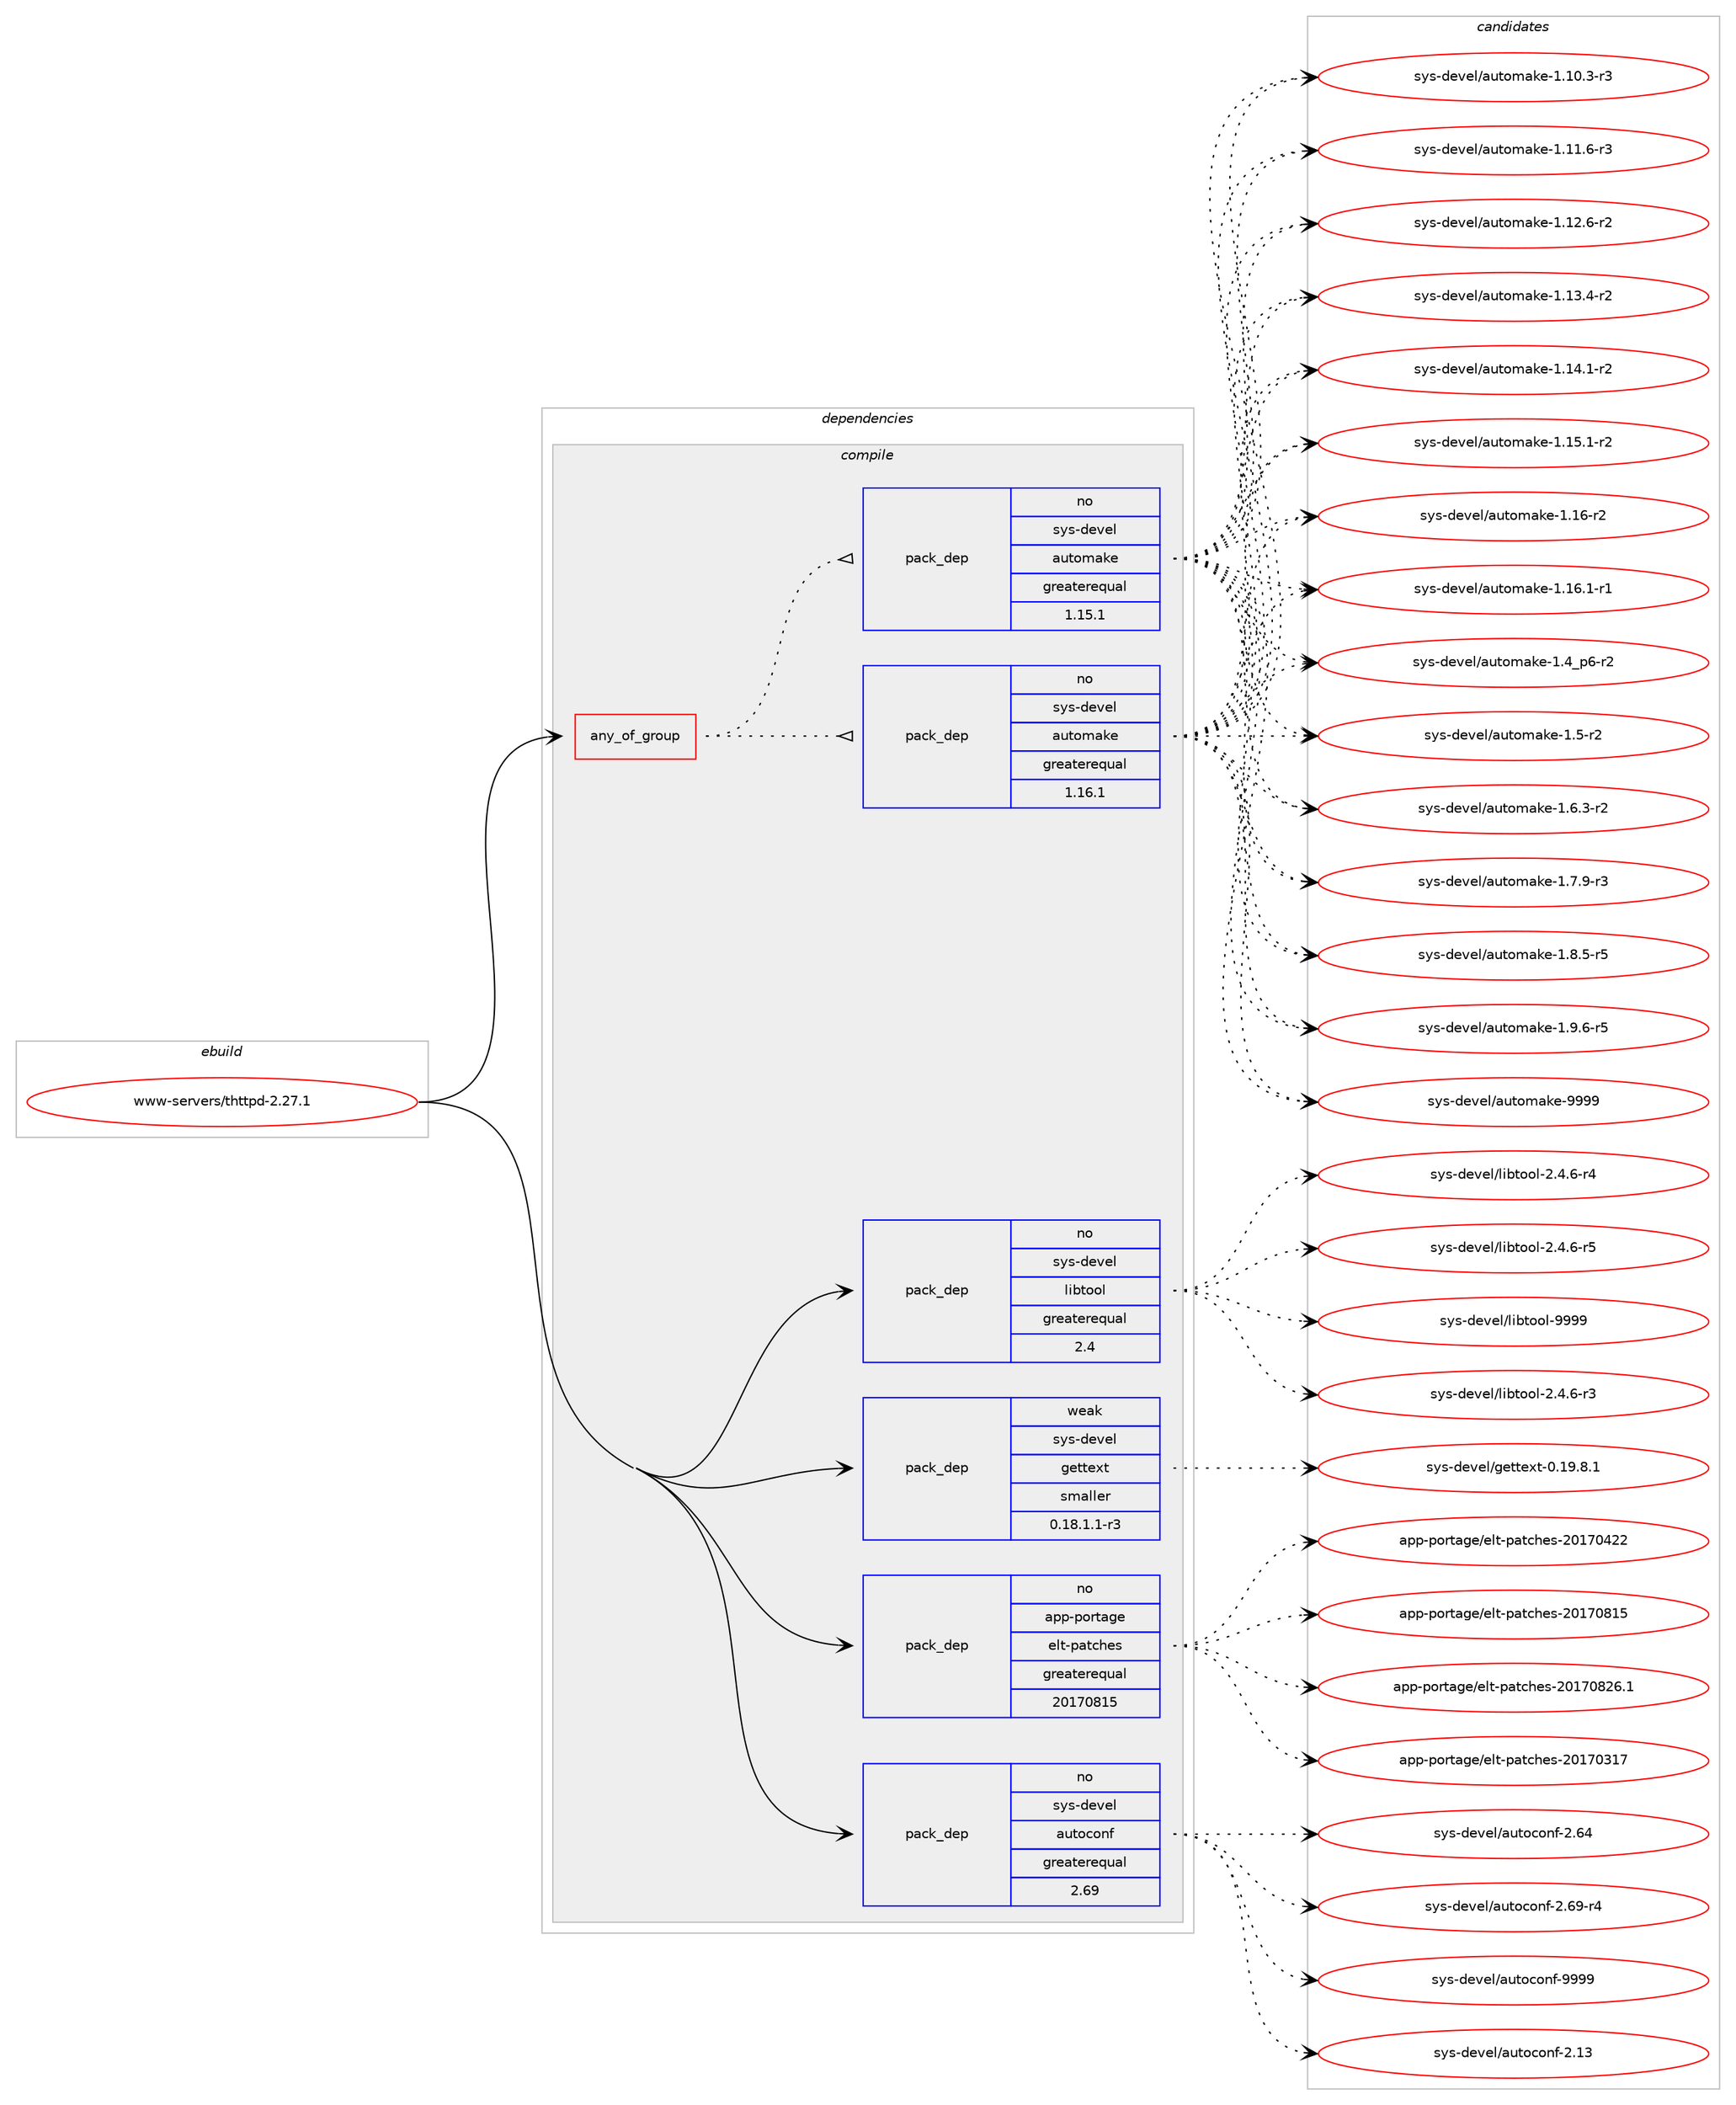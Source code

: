 digraph prolog {

# *************
# Graph options
# *************

newrank=true;
concentrate=true;
compound=true;
graph [rankdir=LR,fontname=Helvetica,fontsize=10,ranksep=1.5];#, ranksep=2.5, nodesep=0.2];
edge  [arrowhead=vee];
node  [fontname=Helvetica,fontsize=10];

# **********
# The ebuild
# **********

subgraph cluster_leftcol {
color=gray;
rank=same;
label=<<i>ebuild</i>>;
id [label="www-servers/thttpd-2.27.1", color=red, width=4, href="../www-servers/thttpd-2.27.1.svg"];
}

# ****************
# The dependencies
# ****************

subgraph cluster_midcol {
color=gray;
label=<<i>dependencies</i>>;
subgraph cluster_compile {
fillcolor="#eeeeee";
style=filled;
label=<<i>compile</i>>;
subgraph any204 {
dependency8794 [label=<<TABLE BORDER="0" CELLBORDER="1" CELLSPACING="0" CELLPADDING="4"><TR><TD CELLPADDING="10">any_of_group</TD></TR></TABLE>>, shape=none, color=red];subgraph pack6989 {
dependency8795 [label=<<TABLE BORDER="0" CELLBORDER="1" CELLSPACING="0" CELLPADDING="4" WIDTH="220"><TR><TD ROWSPAN="6" CELLPADDING="30">pack_dep</TD></TR><TR><TD WIDTH="110">no</TD></TR><TR><TD>sys-devel</TD></TR><TR><TD>automake</TD></TR><TR><TD>greaterequal</TD></TR><TR><TD>1.16.1</TD></TR></TABLE>>, shape=none, color=blue];
}
dependency8794:e -> dependency8795:w [weight=20,style="dotted",arrowhead="oinv"];
subgraph pack6990 {
dependency8796 [label=<<TABLE BORDER="0" CELLBORDER="1" CELLSPACING="0" CELLPADDING="4" WIDTH="220"><TR><TD ROWSPAN="6" CELLPADDING="30">pack_dep</TD></TR><TR><TD WIDTH="110">no</TD></TR><TR><TD>sys-devel</TD></TR><TR><TD>automake</TD></TR><TR><TD>greaterequal</TD></TR><TR><TD>1.15.1</TD></TR></TABLE>>, shape=none, color=blue];
}
dependency8794:e -> dependency8796:w [weight=20,style="dotted",arrowhead="oinv"];
}
id:e -> dependency8794:w [weight=20,style="solid",arrowhead="vee"];
subgraph pack6991 {
dependency8797 [label=<<TABLE BORDER="0" CELLBORDER="1" CELLSPACING="0" CELLPADDING="4" WIDTH="220"><TR><TD ROWSPAN="6" CELLPADDING="30">pack_dep</TD></TR><TR><TD WIDTH="110">no</TD></TR><TR><TD>app-portage</TD></TR><TR><TD>elt-patches</TD></TR><TR><TD>greaterequal</TD></TR><TR><TD>20170815</TD></TR></TABLE>>, shape=none, color=blue];
}
id:e -> dependency8797:w [weight=20,style="solid",arrowhead="vee"];
subgraph pack6992 {
dependency8798 [label=<<TABLE BORDER="0" CELLBORDER="1" CELLSPACING="0" CELLPADDING="4" WIDTH="220"><TR><TD ROWSPAN="6" CELLPADDING="30">pack_dep</TD></TR><TR><TD WIDTH="110">no</TD></TR><TR><TD>sys-devel</TD></TR><TR><TD>autoconf</TD></TR><TR><TD>greaterequal</TD></TR><TR><TD>2.69</TD></TR></TABLE>>, shape=none, color=blue];
}
id:e -> dependency8798:w [weight=20,style="solid",arrowhead="vee"];
subgraph pack6993 {
dependency8799 [label=<<TABLE BORDER="0" CELLBORDER="1" CELLSPACING="0" CELLPADDING="4" WIDTH="220"><TR><TD ROWSPAN="6" CELLPADDING="30">pack_dep</TD></TR><TR><TD WIDTH="110">no</TD></TR><TR><TD>sys-devel</TD></TR><TR><TD>libtool</TD></TR><TR><TD>greaterequal</TD></TR><TR><TD>2.4</TD></TR></TABLE>>, shape=none, color=blue];
}
id:e -> dependency8799:w [weight=20,style="solid",arrowhead="vee"];
subgraph pack6994 {
dependency8800 [label=<<TABLE BORDER="0" CELLBORDER="1" CELLSPACING="0" CELLPADDING="4" WIDTH="220"><TR><TD ROWSPAN="6" CELLPADDING="30">pack_dep</TD></TR><TR><TD WIDTH="110">weak</TD></TR><TR><TD>sys-devel</TD></TR><TR><TD>gettext</TD></TR><TR><TD>smaller</TD></TR><TR><TD>0.18.1.1-r3</TD></TR></TABLE>>, shape=none, color=blue];
}
id:e -> dependency8800:w [weight=20,style="solid",arrowhead="vee"];
}
subgraph cluster_compileandrun {
fillcolor="#eeeeee";
style=filled;
label=<<i>compile and run</i>>;
}
subgraph cluster_run {
fillcolor="#eeeeee";
style=filled;
label=<<i>run</i>>;
}
}

# **************
# The candidates
# **************

subgraph cluster_choices {
rank=same;
color=gray;
label=<<i>candidates</i>>;

subgraph choice6989 {
color=black;
nodesep=1;
choice11512111545100101118101108479711711611110997107101454946494846514511451 [label="sys-devel/automake-1.10.3-r3", color=red, width=4,href="../sys-devel/automake-1.10.3-r3.svg"];
choice11512111545100101118101108479711711611110997107101454946494946544511451 [label="sys-devel/automake-1.11.6-r3", color=red, width=4,href="../sys-devel/automake-1.11.6-r3.svg"];
choice11512111545100101118101108479711711611110997107101454946495046544511450 [label="sys-devel/automake-1.12.6-r2", color=red, width=4,href="../sys-devel/automake-1.12.6-r2.svg"];
choice11512111545100101118101108479711711611110997107101454946495146524511450 [label="sys-devel/automake-1.13.4-r2", color=red, width=4,href="../sys-devel/automake-1.13.4-r2.svg"];
choice11512111545100101118101108479711711611110997107101454946495246494511450 [label="sys-devel/automake-1.14.1-r2", color=red, width=4,href="../sys-devel/automake-1.14.1-r2.svg"];
choice11512111545100101118101108479711711611110997107101454946495346494511450 [label="sys-devel/automake-1.15.1-r2", color=red, width=4,href="../sys-devel/automake-1.15.1-r2.svg"];
choice1151211154510010111810110847971171161111099710710145494649544511450 [label="sys-devel/automake-1.16-r2", color=red, width=4,href="../sys-devel/automake-1.16-r2.svg"];
choice11512111545100101118101108479711711611110997107101454946495446494511449 [label="sys-devel/automake-1.16.1-r1", color=red, width=4,href="../sys-devel/automake-1.16.1-r1.svg"];
choice115121115451001011181011084797117116111109971071014549465295112544511450 [label="sys-devel/automake-1.4_p6-r2", color=red, width=4,href="../sys-devel/automake-1.4_p6-r2.svg"];
choice11512111545100101118101108479711711611110997107101454946534511450 [label="sys-devel/automake-1.5-r2", color=red, width=4,href="../sys-devel/automake-1.5-r2.svg"];
choice115121115451001011181011084797117116111109971071014549465446514511450 [label="sys-devel/automake-1.6.3-r2", color=red, width=4,href="../sys-devel/automake-1.6.3-r2.svg"];
choice115121115451001011181011084797117116111109971071014549465546574511451 [label="sys-devel/automake-1.7.9-r3", color=red, width=4,href="../sys-devel/automake-1.7.9-r3.svg"];
choice115121115451001011181011084797117116111109971071014549465646534511453 [label="sys-devel/automake-1.8.5-r5", color=red, width=4,href="../sys-devel/automake-1.8.5-r5.svg"];
choice115121115451001011181011084797117116111109971071014549465746544511453 [label="sys-devel/automake-1.9.6-r5", color=red, width=4,href="../sys-devel/automake-1.9.6-r5.svg"];
choice115121115451001011181011084797117116111109971071014557575757 [label="sys-devel/automake-9999", color=red, width=4,href="../sys-devel/automake-9999.svg"];
dependency8795:e -> choice11512111545100101118101108479711711611110997107101454946494846514511451:w [style=dotted,weight="100"];
dependency8795:e -> choice11512111545100101118101108479711711611110997107101454946494946544511451:w [style=dotted,weight="100"];
dependency8795:e -> choice11512111545100101118101108479711711611110997107101454946495046544511450:w [style=dotted,weight="100"];
dependency8795:e -> choice11512111545100101118101108479711711611110997107101454946495146524511450:w [style=dotted,weight="100"];
dependency8795:e -> choice11512111545100101118101108479711711611110997107101454946495246494511450:w [style=dotted,weight="100"];
dependency8795:e -> choice11512111545100101118101108479711711611110997107101454946495346494511450:w [style=dotted,weight="100"];
dependency8795:e -> choice1151211154510010111810110847971171161111099710710145494649544511450:w [style=dotted,weight="100"];
dependency8795:e -> choice11512111545100101118101108479711711611110997107101454946495446494511449:w [style=dotted,weight="100"];
dependency8795:e -> choice115121115451001011181011084797117116111109971071014549465295112544511450:w [style=dotted,weight="100"];
dependency8795:e -> choice11512111545100101118101108479711711611110997107101454946534511450:w [style=dotted,weight="100"];
dependency8795:e -> choice115121115451001011181011084797117116111109971071014549465446514511450:w [style=dotted,weight="100"];
dependency8795:e -> choice115121115451001011181011084797117116111109971071014549465546574511451:w [style=dotted,weight="100"];
dependency8795:e -> choice115121115451001011181011084797117116111109971071014549465646534511453:w [style=dotted,weight="100"];
dependency8795:e -> choice115121115451001011181011084797117116111109971071014549465746544511453:w [style=dotted,weight="100"];
dependency8795:e -> choice115121115451001011181011084797117116111109971071014557575757:w [style=dotted,weight="100"];
}
subgraph choice6990 {
color=black;
nodesep=1;
choice11512111545100101118101108479711711611110997107101454946494846514511451 [label="sys-devel/automake-1.10.3-r3", color=red, width=4,href="../sys-devel/automake-1.10.3-r3.svg"];
choice11512111545100101118101108479711711611110997107101454946494946544511451 [label="sys-devel/automake-1.11.6-r3", color=red, width=4,href="../sys-devel/automake-1.11.6-r3.svg"];
choice11512111545100101118101108479711711611110997107101454946495046544511450 [label="sys-devel/automake-1.12.6-r2", color=red, width=4,href="../sys-devel/automake-1.12.6-r2.svg"];
choice11512111545100101118101108479711711611110997107101454946495146524511450 [label="sys-devel/automake-1.13.4-r2", color=red, width=4,href="../sys-devel/automake-1.13.4-r2.svg"];
choice11512111545100101118101108479711711611110997107101454946495246494511450 [label="sys-devel/automake-1.14.1-r2", color=red, width=4,href="../sys-devel/automake-1.14.1-r2.svg"];
choice11512111545100101118101108479711711611110997107101454946495346494511450 [label="sys-devel/automake-1.15.1-r2", color=red, width=4,href="../sys-devel/automake-1.15.1-r2.svg"];
choice1151211154510010111810110847971171161111099710710145494649544511450 [label="sys-devel/automake-1.16-r2", color=red, width=4,href="../sys-devel/automake-1.16-r2.svg"];
choice11512111545100101118101108479711711611110997107101454946495446494511449 [label="sys-devel/automake-1.16.1-r1", color=red, width=4,href="../sys-devel/automake-1.16.1-r1.svg"];
choice115121115451001011181011084797117116111109971071014549465295112544511450 [label="sys-devel/automake-1.4_p6-r2", color=red, width=4,href="../sys-devel/automake-1.4_p6-r2.svg"];
choice11512111545100101118101108479711711611110997107101454946534511450 [label="sys-devel/automake-1.5-r2", color=red, width=4,href="../sys-devel/automake-1.5-r2.svg"];
choice115121115451001011181011084797117116111109971071014549465446514511450 [label="sys-devel/automake-1.6.3-r2", color=red, width=4,href="../sys-devel/automake-1.6.3-r2.svg"];
choice115121115451001011181011084797117116111109971071014549465546574511451 [label="sys-devel/automake-1.7.9-r3", color=red, width=4,href="../sys-devel/automake-1.7.9-r3.svg"];
choice115121115451001011181011084797117116111109971071014549465646534511453 [label="sys-devel/automake-1.8.5-r5", color=red, width=4,href="../sys-devel/automake-1.8.5-r5.svg"];
choice115121115451001011181011084797117116111109971071014549465746544511453 [label="sys-devel/automake-1.9.6-r5", color=red, width=4,href="../sys-devel/automake-1.9.6-r5.svg"];
choice115121115451001011181011084797117116111109971071014557575757 [label="sys-devel/automake-9999", color=red, width=4,href="../sys-devel/automake-9999.svg"];
dependency8796:e -> choice11512111545100101118101108479711711611110997107101454946494846514511451:w [style=dotted,weight="100"];
dependency8796:e -> choice11512111545100101118101108479711711611110997107101454946494946544511451:w [style=dotted,weight="100"];
dependency8796:e -> choice11512111545100101118101108479711711611110997107101454946495046544511450:w [style=dotted,weight="100"];
dependency8796:e -> choice11512111545100101118101108479711711611110997107101454946495146524511450:w [style=dotted,weight="100"];
dependency8796:e -> choice11512111545100101118101108479711711611110997107101454946495246494511450:w [style=dotted,weight="100"];
dependency8796:e -> choice11512111545100101118101108479711711611110997107101454946495346494511450:w [style=dotted,weight="100"];
dependency8796:e -> choice1151211154510010111810110847971171161111099710710145494649544511450:w [style=dotted,weight="100"];
dependency8796:e -> choice11512111545100101118101108479711711611110997107101454946495446494511449:w [style=dotted,weight="100"];
dependency8796:e -> choice115121115451001011181011084797117116111109971071014549465295112544511450:w [style=dotted,weight="100"];
dependency8796:e -> choice11512111545100101118101108479711711611110997107101454946534511450:w [style=dotted,weight="100"];
dependency8796:e -> choice115121115451001011181011084797117116111109971071014549465446514511450:w [style=dotted,weight="100"];
dependency8796:e -> choice115121115451001011181011084797117116111109971071014549465546574511451:w [style=dotted,weight="100"];
dependency8796:e -> choice115121115451001011181011084797117116111109971071014549465646534511453:w [style=dotted,weight="100"];
dependency8796:e -> choice115121115451001011181011084797117116111109971071014549465746544511453:w [style=dotted,weight="100"];
dependency8796:e -> choice115121115451001011181011084797117116111109971071014557575757:w [style=dotted,weight="100"];
}
subgraph choice6991 {
color=black;
nodesep=1;
choice97112112451121111141169710310147101108116451129711699104101115455048495548514955 [label="app-portage/elt-patches-20170317", color=red, width=4,href="../app-portage/elt-patches-20170317.svg"];
choice97112112451121111141169710310147101108116451129711699104101115455048495548525050 [label="app-portage/elt-patches-20170422", color=red, width=4,href="../app-portage/elt-patches-20170422.svg"];
choice97112112451121111141169710310147101108116451129711699104101115455048495548564953 [label="app-portage/elt-patches-20170815", color=red, width=4,href="../app-portage/elt-patches-20170815.svg"];
choice971121124511211111411697103101471011081164511297116991041011154550484955485650544649 [label="app-portage/elt-patches-20170826.1", color=red, width=4,href="../app-portage/elt-patches-20170826.1.svg"];
dependency8797:e -> choice97112112451121111141169710310147101108116451129711699104101115455048495548514955:w [style=dotted,weight="100"];
dependency8797:e -> choice97112112451121111141169710310147101108116451129711699104101115455048495548525050:w [style=dotted,weight="100"];
dependency8797:e -> choice97112112451121111141169710310147101108116451129711699104101115455048495548564953:w [style=dotted,weight="100"];
dependency8797:e -> choice971121124511211111411697103101471011081164511297116991041011154550484955485650544649:w [style=dotted,weight="100"];
}
subgraph choice6992 {
color=black;
nodesep=1;
choice115121115451001011181011084797117116111991111101024550464951 [label="sys-devel/autoconf-2.13", color=red, width=4,href="../sys-devel/autoconf-2.13.svg"];
choice115121115451001011181011084797117116111991111101024550465452 [label="sys-devel/autoconf-2.64", color=red, width=4,href="../sys-devel/autoconf-2.64.svg"];
choice1151211154510010111810110847971171161119911111010245504654574511452 [label="sys-devel/autoconf-2.69-r4", color=red, width=4,href="../sys-devel/autoconf-2.69-r4.svg"];
choice115121115451001011181011084797117116111991111101024557575757 [label="sys-devel/autoconf-9999", color=red, width=4,href="../sys-devel/autoconf-9999.svg"];
dependency8798:e -> choice115121115451001011181011084797117116111991111101024550464951:w [style=dotted,weight="100"];
dependency8798:e -> choice115121115451001011181011084797117116111991111101024550465452:w [style=dotted,weight="100"];
dependency8798:e -> choice1151211154510010111810110847971171161119911111010245504654574511452:w [style=dotted,weight="100"];
dependency8798:e -> choice115121115451001011181011084797117116111991111101024557575757:w [style=dotted,weight="100"];
}
subgraph choice6993 {
color=black;
nodesep=1;
choice1151211154510010111810110847108105981161111111084550465246544511451 [label="sys-devel/libtool-2.4.6-r3", color=red, width=4,href="../sys-devel/libtool-2.4.6-r3.svg"];
choice1151211154510010111810110847108105981161111111084550465246544511452 [label="sys-devel/libtool-2.4.6-r4", color=red, width=4,href="../sys-devel/libtool-2.4.6-r4.svg"];
choice1151211154510010111810110847108105981161111111084550465246544511453 [label="sys-devel/libtool-2.4.6-r5", color=red, width=4,href="../sys-devel/libtool-2.4.6-r5.svg"];
choice1151211154510010111810110847108105981161111111084557575757 [label="sys-devel/libtool-9999", color=red, width=4,href="../sys-devel/libtool-9999.svg"];
dependency8799:e -> choice1151211154510010111810110847108105981161111111084550465246544511451:w [style=dotted,weight="100"];
dependency8799:e -> choice1151211154510010111810110847108105981161111111084550465246544511452:w [style=dotted,weight="100"];
dependency8799:e -> choice1151211154510010111810110847108105981161111111084550465246544511453:w [style=dotted,weight="100"];
dependency8799:e -> choice1151211154510010111810110847108105981161111111084557575757:w [style=dotted,weight="100"];
}
subgraph choice6994 {
color=black;
nodesep=1;
choice1151211154510010111810110847103101116116101120116454846495746564649 [label="sys-devel/gettext-0.19.8.1", color=red, width=4,href="../sys-devel/gettext-0.19.8.1.svg"];
dependency8800:e -> choice1151211154510010111810110847103101116116101120116454846495746564649:w [style=dotted,weight="100"];
}
}

}
